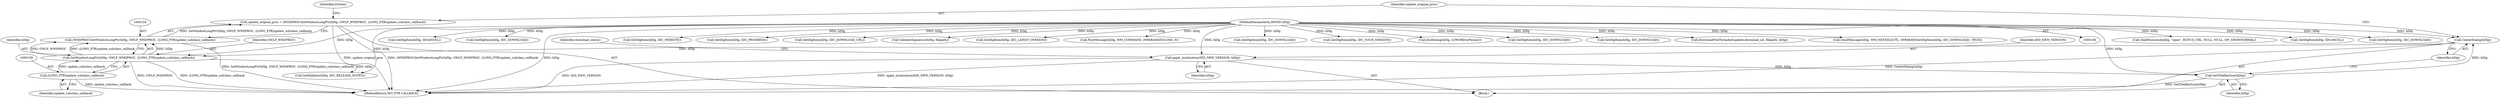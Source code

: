 digraph "0_rufus_c3c39f7f8a11f612c4ebf7affce25ec6928eb1cb_1@API" {
"1000151" [label="(Call,update_original_proc = (WNDPROC)SetWindowLongPtr(hDlg, GWLP_WNDPROC, (LONG_PTR)update_subclass_callback))"];
"1000153" [label="(Call,(WNDPROC)SetWindowLongPtr(hDlg, GWLP_WNDPROC, (LONG_PTR)update_subclass_callback))"];
"1000155" [label="(Call,SetWindowLongPtr(hDlg, GWLP_WNDPROC, (LONG_PTR)update_subclass_callback))"];
"1000149" [label="(Call,CenterDialog(hDlg))"];
"1000147" [label="(Call,SetTitleBarIcon(hDlg))"];
"1000141" [label="(Call,apply_localization(IDD_NEW_VERSION, hDlg))"];
"1000107" [label="(MethodParameterIn,HWND hDlg)"];
"1000158" [label="(Call,(LONG_PTR)update_subclass_callback)"];
"1000327" [label="(Call,ShellExecuteA(hDlg, \"open\", RUFUS_URL, NULL, NULL, SW_SHOWNORMAL))"];
"1000157" [label="(Identifier,GWLP_WNDPROC)"];
"1000526" [label="(Call,GetDlgItem(hDlg, IDCANCEL))"];
"1000141" [label="(Call,apply_localization(IDD_NEW_VERSION, hDlg))"];
"1000162" [label="(Identifier,hNotes)"];
"1000534" [label="(Call,GetDlgItem(hDlg, IDC_DOWNLOAD))"];
"1000142" [label="(Identifier,IDD_NEW_VERSION)"];
"1000153" [label="(Call,(WNDPROC)SetWindowLongPtr(hDlg, GWLP_WNDPROC, (LONG_PTR)update_subclass_callback))"];
"1000156" [label="(Identifier,hDlg)"];
"1000504" [label="(Call,GetDlgItem(hDlg, IDCANCEL))"];
"1000545" [label="(Call,GetDlgItem(hDlg, IDC_DOWNLOAD))"];
"1000163" [label="(Call,GetDlgItem(hDlg, IDC_RELEASE_NOTES))"];
"1000155" [label="(Call,SetWindowLongPtr(hDlg, GWLP_WNDPROC, (LONG_PTR)update_subclass_callback))"];
"1000267" [label="(Call,GetDlgItem(hDlg, IDC_WEBSITE))"];
"1000150" [label="(Identifier,hDlg)"];
"1000151" [label="(Call,update_original_proc = (WNDPROC)SetWindowLongPtr(hDlg, GWLP_WNDPROC, (LONG_PTR)update_subclass_callback))"];
"1000239" [label="(Call,GetDlgItem(hDlg, IDC_PROGRESS))"];
"1000147" [label="(Call,SetTitleBarIcon(hDlg))"];
"1000232" [label="(Call,GetDlgItem(hDlg, IDC_DOWNLOAD_URL))"];
"1000160" [label="(Identifier,update_subclass_callback)"];
"1000357" [label="(Call,ValidateSignature(hDlg, filepath))"];
"1000107" [label="(MethodParameterIn,HWND hDlg)"];
"1000211" [label="(Call,GetDlgItem(hDlg, IDC_LATEST_VERSION))"];
"1000149" [label="(Call,CenterDialog(hDlg))"];
"1000145" [label="(Identifier,download_status)"];
"1000407" [label="(Call,PostMessage(hDlg, WM_COMMAND, (WPARAM)IDCLOSE, 0))"];
"1000486" [label="(Call,GetDlgItem(hDlg, IDC_DOWNLOAD))"];
"1000152" [label="(Identifier,update_original_proc)"];
"1000196" [label="(Call,GetDlgItem(hDlg, IDC_YOUR_VERSION))"];
"1000561" [label="(MethodReturn,INT_PTR CALLBACK)"];
"1000158" [label="(Call,(LONG_PTR)update_subclass_callback)"];
"1000139" [label="(Block,)"];
"1000318" [label="(Call,EndDialog(hDlg, LOWORD(wParam)))"];
"1000509" [label="(Call,GetDlgItem(hDlg, IDC_DOWNLOAD))"];
"1000148" [label="(Identifier,hDlg)"];
"1000256" [label="(Call,GetDlgItem(hDlg, IDC_DOWNLOAD))"];
"1000143" [label="(Identifier,hDlg)"];
"1000490" [label="(Call,DownloadFileThreaded(update.download_url, filepath, hDlg))"];
"1000481" [label="(Call,SendMessage(hDlg, WM_NEXTDLGCTL, (WPARAM)GetDlgItem(hDlg, IDC_DOWNLOAD), TRUE))"];
"1000151" -> "1000139"  [label="AST: "];
"1000151" -> "1000153"  [label="CFG: "];
"1000152" -> "1000151"  [label="AST: "];
"1000153" -> "1000151"  [label="AST: "];
"1000162" -> "1000151"  [label="CFG: "];
"1000151" -> "1000561"  [label="DDG: update_original_proc"];
"1000151" -> "1000561"  [label="DDG: (WNDPROC)SetWindowLongPtr(hDlg, GWLP_WNDPROC, (LONG_PTR)update_subclass_callback)"];
"1000153" -> "1000151"  [label="DDG: SetWindowLongPtr(hDlg, GWLP_WNDPROC, (LONG_PTR)update_subclass_callback)"];
"1000153" -> "1000155"  [label="CFG: "];
"1000154" -> "1000153"  [label="AST: "];
"1000155" -> "1000153"  [label="AST: "];
"1000153" -> "1000561"  [label="DDG: SetWindowLongPtr(hDlg, GWLP_WNDPROC, (LONG_PTR)update_subclass_callback)"];
"1000155" -> "1000153"  [label="DDG: hDlg"];
"1000155" -> "1000153"  [label="DDG: GWLP_WNDPROC"];
"1000155" -> "1000153"  [label="DDG: (LONG_PTR)update_subclass_callback"];
"1000155" -> "1000158"  [label="CFG: "];
"1000156" -> "1000155"  [label="AST: "];
"1000157" -> "1000155"  [label="AST: "];
"1000158" -> "1000155"  [label="AST: "];
"1000155" -> "1000561"  [label="DDG: GWLP_WNDPROC"];
"1000155" -> "1000561"  [label="DDG: (LONG_PTR)update_subclass_callback"];
"1000149" -> "1000155"  [label="DDG: hDlg"];
"1000107" -> "1000155"  [label="DDG: hDlg"];
"1000158" -> "1000155"  [label="DDG: update_subclass_callback"];
"1000155" -> "1000163"  [label="DDG: hDlg"];
"1000149" -> "1000139"  [label="AST: "];
"1000149" -> "1000150"  [label="CFG: "];
"1000150" -> "1000149"  [label="AST: "];
"1000152" -> "1000149"  [label="CFG: "];
"1000149" -> "1000561"  [label="DDG: CenterDialog(hDlg)"];
"1000147" -> "1000149"  [label="DDG: hDlg"];
"1000107" -> "1000149"  [label="DDG: hDlg"];
"1000147" -> "1000139"  [label="AST: "];
"1000147" -> "1000148"  [label="CFG: "];
"1000148" -> "1000147"  [label="AST: "];
"1000150" -> "1000147"  [label="CFG: "];
"1000147" -> "1000561"  [label="DDG: SetTitleBarIcon(hDlg)"];
"1000141" -> "1000147"  [label="DDG: hDlg"];
"1000107" -> "1000147"  [label="DDG: hDlg"];
"1000141" -> "1000139"  [label="AST: "];
"1000141" -> "1000143"  [label="CFG: "];
"1000142" -> "1000141"  [label="AST: "];
"1000143" -> "1000141"  [label="AST: "];
"1000145" -> "1000141"  [label="CFG: "];
"1000141" -> "1000561"  [label="DDG: IDD_NEW_VERSION"];
"1000141" -> "1000561"  [label="DDG: apply_localization(IDD_NEW_VERSION, hDlg)"];
"1000107" -> "1000141"  [label="DDG: hDlg"];
"1000107" -> "1000106"  [label="AST: "];
"1000107" -> "1000561"  [label="DDG: hDlg"];
"1000107" -> "1000163"  [label="DDG: hDlg"];
"1000107" -> "1000196"  [label="DDG: hDlg"];
"1000107" -> "1000211"  [label="DDG: hDlg"];
"1000107" -> "1000232"  [label="DDG: hDlg"];
"1000107" -> "1000239"  [label="DDG: hDlg"];
"1000107" -> "1000256"  [label="DDG: hDlg"];
"1000107" -> "1000267"  [label="DDG: hDlg"];
"1000107" -> "1000318"  [label="DDG: hDlg"];
"1000107" -> "1000327"  [label="DDG: hDlg"];
"1000107" -> "1000357"  [label="DDG: hDlg"];
"1000107" -> "1000407"  [label="DDG: hDlg"];
"1000107" -> "1000481"  [label="DDG: hDlg"];
"1000107" -> "1000486"  [label="DDG: hDlg"];
"1000107" -> "1000490"  [label="DDG: hDlg"];
"1000107" -> "1000504"  [label="DDG: hDlg"];
"1000107" -> "1000509"  [label="DDG: hDlg"];
"1000107" -> "1000526"  [label="DDG: hDlg"];
"1000107" -> "1000534"  [label="DDG: hDlg"];
"1000107" -> "1000545"  [label="DDG: hDlg"];
"1000158" -> "1000160"  [label="CFG: "];
"1000159" -> "1000158"  [label="AST: "];
"1000160" -> "1000158"  [label="AST: "];
"1000158" -> "1000561"  [label="DDG: update_subclass_callback"];
}
